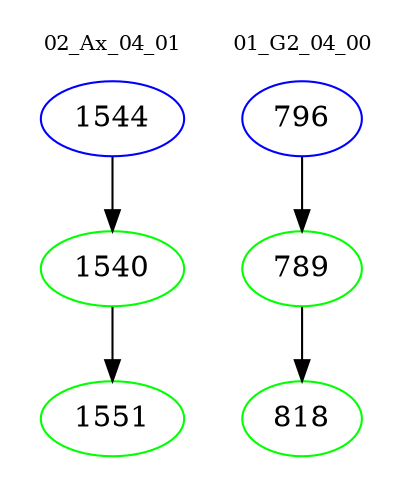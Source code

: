 digraph{
subgraph cluster_0 {
color = white
label = "02_Ax_04_01";
fontsize=10;
T0_1544 [label="1544", color="blue"]
T0_1544 -> T0_1540 [color="black"]
T0_1540 [label="1540", color="green"]
T0_1540 -> T0_1551 [color="black"]
T0_1551 [label="1551", color="green"]
}
subgraph cluster_1 {
color = white
label = "01_G2_04_00";
fontsize=10;
T1_796 [label="796", color="blue"]
T1_796 -> T1_789 [color="black"]
T1_789 [label="789", color="green"]
T1_789 -> T1_818 [color="black"]
T1_818 [label="818", color="green"]
}
}
